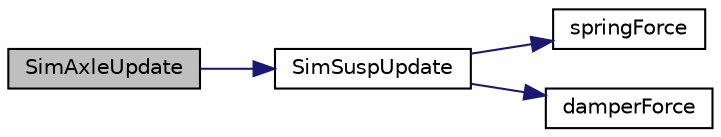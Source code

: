 digraph "SimAxleUpdate"
{
  edge [fontname="Helvetica",fontsize="10",labelfontname="Helvetica",labelfontsize="10"];
  node [fontname="Helvetica",fontsize="10",shape=record];
  rankdir="LR";
  Node1 [label="SimAxleUpdate",height=0.2,width=0.4,color="black", fillcolor="grey75", style="filled", fontcolor="black"];
  Node1 -> Node2 [color="midnightblue",fontsize="10",style="solid",fontname="Helvetica"];
  Node2 [label="SimSuspUpdate",height=0.2,width=0.4,color="black", fillcolor="white", style="filled",URL="$sim_8h.html#aa7e470a4c1794f107bfd0c343faf574d"];
  Node2 -> Node3 [color="midnightblue",fontsize="10",style="solid",fontname="Helvetica"];
  Node3 [label="springForce",height=0.2,width=0.4,color="black", fillcolor="white", style="filled",URL="$susp_8cpp.html#a9e97f4a8484369fcc4398ea71278895f"];
  Node2 -> Node4 [color="midnightblue",fontsize="10",style="solid",fontname="Helvetica"];
  Node4 [label="damperForce",height=0.2,width=0.4,color="black", fillcolor="white", style="filled",URL="$susp_8cpp.html#a45a9407d5b98a8dcfb43c4e5e57543e5"];
}

